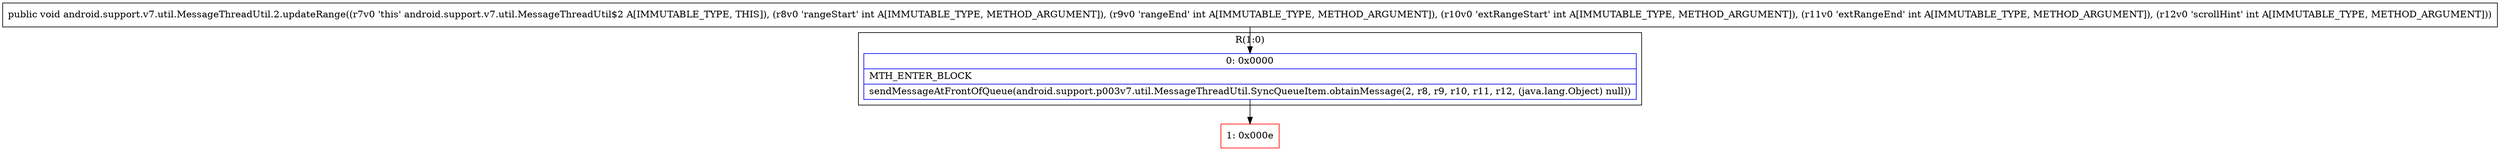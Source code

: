 digraph "CFG forandroid.support.v7.util.MessageThreadUtil.2.updateRange(IIIII)V" {
subgraph cluster_Region_1455845518 {
label = "R(1:0)";
node [shape=record,color=blue];
Node_0 [shape=record,label="{0\:\ 0x0000|MTH_ENTER_BLOCK\l|sendMessageAtFrontOfQueue(android.support.p003v7.util.MessageThreadUtil.SyncQueueItem.obtainMessage(2, r8, r9, r10, r11, r12, (java.lang.Object) null))\l}"];
}
Node_1 [shape=record,color=red,label="{1\:\ 0x000e}"];
MethodNode[shape=record,label="{public void android.support.v7.util.MessageThreadUtil.2.updateRange((r7v0 'this' android.support.v7.util.MessageThreadUtil$2 A[IMMUTABLE_TYPE, THIS]), (r8v0 'rangeStart' int A[IMMUTABLE_TYPE, METHOD_ARGUMENT]), (r9v0 'rangeEnd' int A[IMMUTABLE_TYPE, METHOD_ARGUMENT]), (r10v0 'extRangeStart' int A[IMMUTABLE_TYPE, METHOD_ARGUMENT]), (r11v0 'extRangeEnd' int A[IMMUTABLE_TYPE, METHOD_ARGUMENT]), (r12v0 'scrollHint' int A[IMMUTABLE_TYPE, METHOD_ARGUMENT])) }"];
MethodNode -> Node_0;
Node_0 -> Node_1;
}

